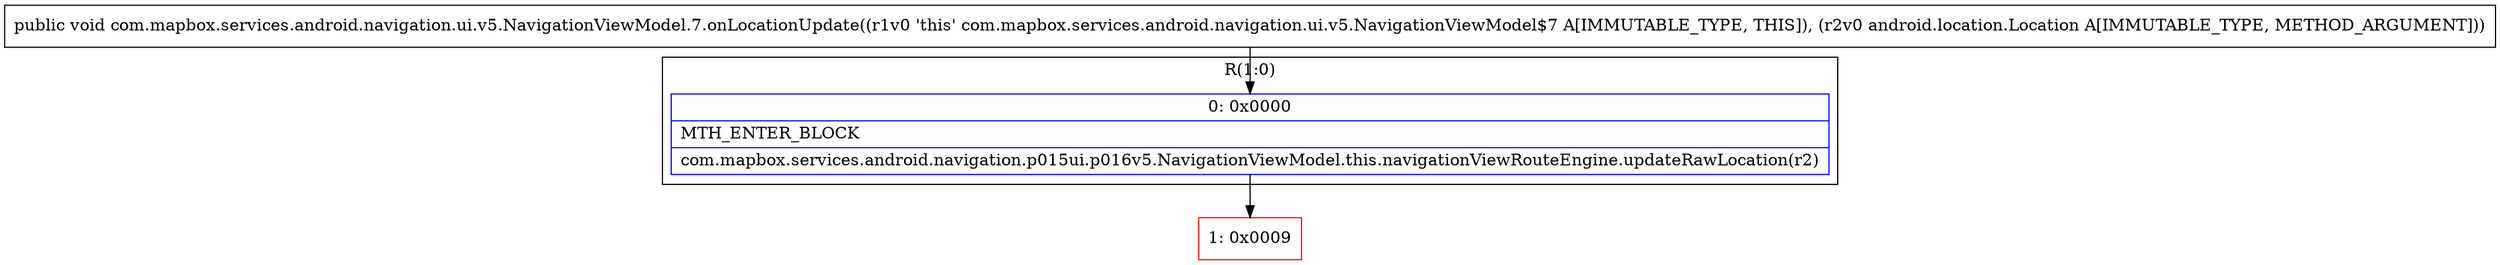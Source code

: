 digraph "CFG forcom.mapbox.services.android.navigation.ui.v5.NavigationViewModel.7.onLocationUpdate(Landroid\/location\/Location;)V" {
subgraph cluster_Region_1040560856 {
label = "R(1:0)";
node [shape=record,color=blue];
Node_0 [shape=record,label="{0\:\ 0x0000|MTH_ENTER_BLOCK\l|com.mapbox.services.android.navigation.p015ui.p016v5.NavigationViewModel.this.navigationViewRouteEngine.updateRawLocation(r2)\l}"];
}
Node_1 [shape=record,color=red,label="{1\:\ 0x0009}"];
MethodNode[shape=record,label="{public void com.mapbox.services.android.navigation.ui.v5.NavigationViewModel.7.onLocationUpdate((r1v0 'this' com.mapbox.services.android.navigation.ui.v5.NavigationViewModel$7 A[IMMUTABLE_TYPE, THIS]), (r2v0 android.location.Location A[IMMUTABLE_TYPE, METHOD_ARGUMENT])) }"];
MethodNode -> Node_0;
Node_0 -> Node_1;
}

